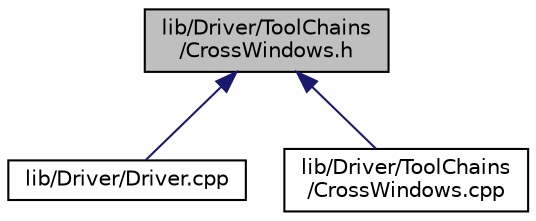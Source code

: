 digraph "lib/Driver/ToolChains/CrossWindows.h"
{
 // LATEX_PDF_SIZE
  bgcolor="transparent";
  edge [fontname="Helvetica",fontsize="10",labelfontname="Helvetica",labelfontsize="10"];
  node [fontname="Helvetica",fontsize="10",shape=record];
  Node1 [label="lib/Driver/ToolChains\l/CrossWindows.h",height=0.2,width=0.4,color="black", fillcolor="grey75", style="filled", fontcolor="black",tooltip=" "];
  Node1 -> Node2 [dir="back",color="midnightblue",fontsize="10",style="solid",fontname="Helvetica"];
  Node2 [label="lib/Driver/Driver.cpp",height=0.2,width=0.4,color="black",URL="$Driver_8cpp.html",tooltip=" "];
  Node1 -> Node3 [dir="back",color="midnightblue",fontsize="10",style="solid",fontname="Helvetica"];
  Node3 [label="lib/Driver/ToolChains\l/CrossWindows.cpp",height=0.2,width=0.4,color="black",URL="$CrossWindows_8cpp.html",tooltip=" "];
}
